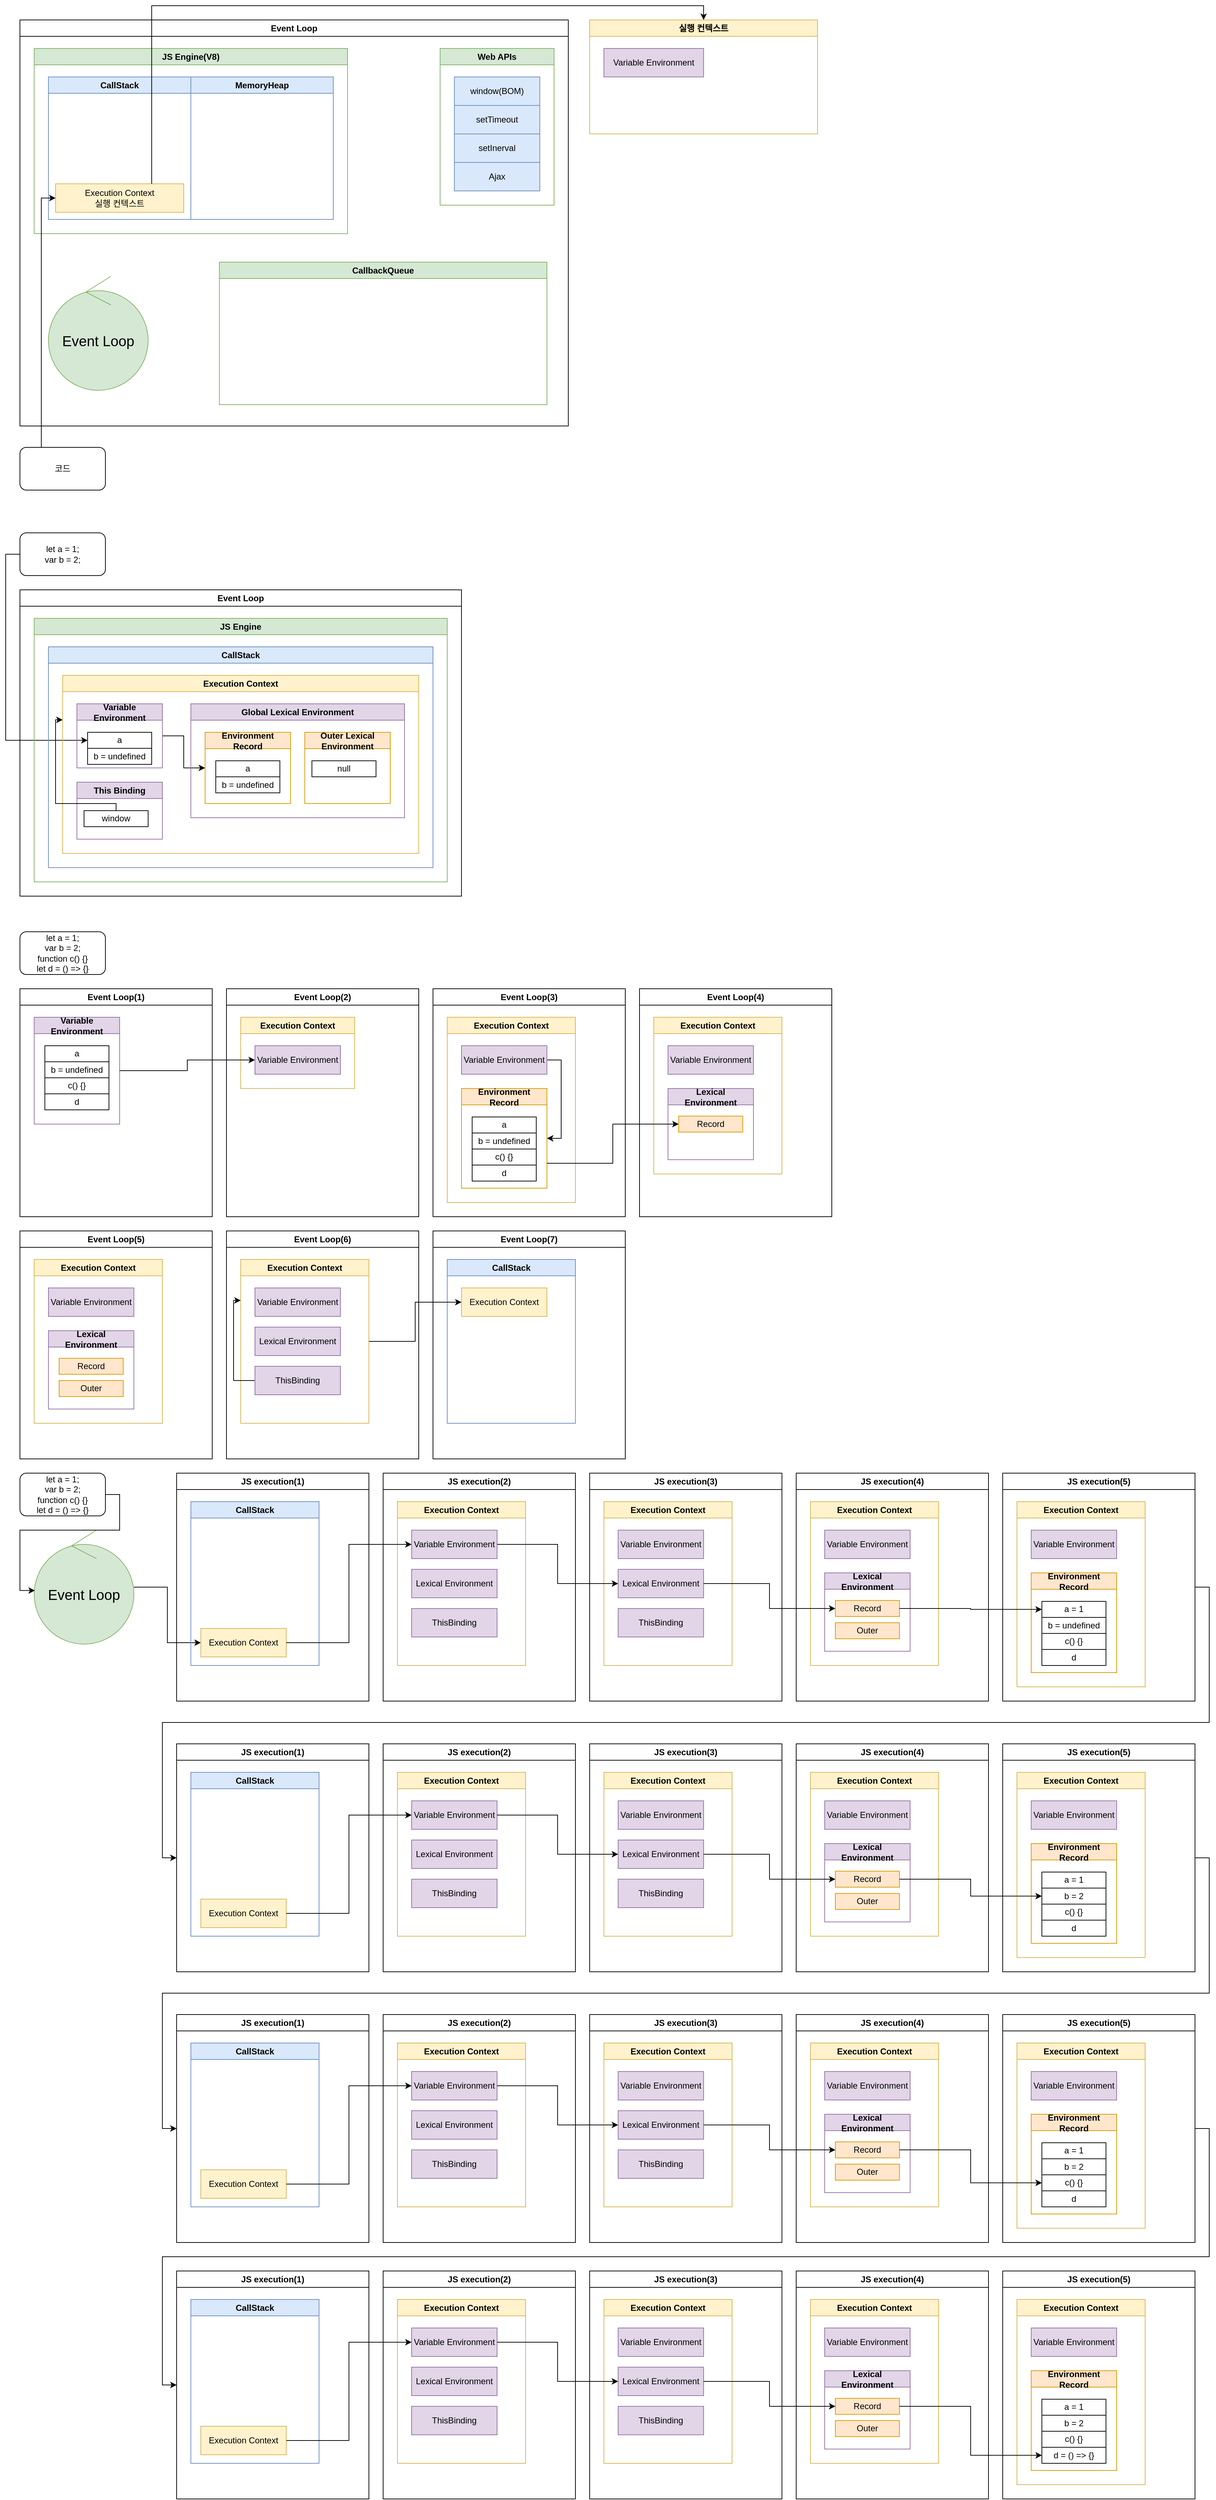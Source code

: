 <mxfile version="24.0.5" type="device">
  <diagram name="페이지-1" id="dvUR8plSkSYp9L8p-llm">
    <mxGraphModel dx="1509" dy="955" grid="1" gridSize="10" guides="1" tooltips="1" connect="1" arrows="1" fold="1" page="1" pageScale="1" pageWidth="827" pageHeight="1169" math="0" shadow="0">
      <root>
        <mxCell id="0" />
        <mxCell id="1" parent="0" />
        <mxCell id="aHdXoiT4e0akhCMBk4jk-1" value="Event Loop" style="swimlane;whiteSpace=wrap;html=1;" vertex="1" parent="1">
          <mxGeometry x="40" y="40" width="770" height="570" as="geometry" />
        </mxCell>
        <mxCell id="aHdXoiT4e0akhCMBk4jk-8" value="JS Engine(V8)" style="swimlane;whiteSpace=wrap;html=1;labelBackgroundColor=none;fillColor=#d5e8d4;strokeColor=#82b366;" vertex="1" parent="aHdXoiT4e0akhCMBk4jk-1">
          <mxGeometry x="20" y="40" width="440" height="260" as="geometry" />
        </mxCell>
        <mxCell id="aHdXoiT4e0akhCMBk4jk-2" value="CallStack" style="swimlane;whiteSpace=wrap;html=1;fillColor=#dae8fc;strokeColor=#6c8ebf;" vertex="1" parent="aHdXoiT4e0akhCMBk4jk-8">
          <mxGeometry x="20" y="40" width="200" height="200" as="geometry" />
        </mxCell>
        <mxCell id="aHdXoiT4e0akhCMBk4jk-18" value="Execution Context&lt;div&gt;실행 컨텍스트&lt;/div&gt;" style="rounded=0;whiteSpace=wrap;html=1;fillColor=#fff2cc;strokeColor=#d6b656;" vertex="1" parent="aHdXoiT4e0akhCMBk4jk-2">
          <mxGeometry x="10" y="150" width="180" height="40" as="geometry" />
        </mxCell>
        <mxCell id="aHdXoiT4e0akhCMBk4jk-3" value="MemoryHeap" style="swimlane;whiteSpace=wrap;html=1;fillColor=#dae8fc;strokeColor=#6c8ebf;" vertex="1" parent="aHdXoiT4e0akhCMBk4jk-8">
          <mxGeometry x="220" y="40" width="200" height="200" as="geometry" />
        </mxCell>
        <mxCell id="aHdXoiT4e0akhCMBk4jk-9" value="CallbackQueue" style="swimlane;whiteSpace=wrap;html=1;fillColor=#d5e8d4;strokeColor=#82b366;" vertex="1" parent="aHdXoiT4e0akhCMBk4jk-1">
          <mxGeometry x="280" y="340" width="460" height="200" as="geometry" />
        </mxCell>
        <mxCell id="aHdXoiT4e0akhCMBk4jk-10" value="Web APIs" style="swimlane;whiteSpace=wrap;html=1;fillColor=#d5e8d4;strokeColor=#82b366;" vertex="1" parent="aHdXoiT4e0akhCMBk4jk-1">
          <mxGeometry x="590" y="40" width="160" height="220" as="geometry" />
        </mxCell>
        <mxCell id="aHdXoiT4e0akhCMBk4jk-11" value="window(BOM)" style="rounded=0;whiteSpace=wrap;html=1;fillColor=#dae8fc;strokeColor=#6c8ebf;" vertex="1" parent="aHdXoiT4e0akhCMBk4jk-10">
          <mxGeometry x="20" y="40" width="120" height="40" as="geometry" />
        </mxCell>
        <mxCell id="aHdXoiT4e0akhCMBk4jk-12" value="setTimeout" style="rounded=0;whiteSpace=wrap;html=1;fillColor=#dae8fc;strokeColor=#6c8ebf;" vertex="1" parent="aHdXoiT4e0akhCMBk4jk-10">
          <mxGeometry x="20" y="80" width="120" height="40" as="geometry" />
        </mxCell>
        <mxCell id="aHdXoiT4e0akhCMBk4jk-13" value="setInerval" style="rounded=0;whiteSpace=wrap;html=1;fillColor=#dae8fc;strokeColor=#6c8ebf;" vertex="1" parent="aHdXoiT4e0akhCMBk4jk-10">
          <mxGeometry x="20" y="120" width="120" height="40" as="geometry" />
        </mxCell>
        <mxCell id="aHdXoiT4e0akhCMBk4jk-14" value="Ajax" style="rounded=0;whiteSpace=wrap;html=1;fillColor=#dae8fc;strokeColor=#6c8ebf;" vertex="1" parent="aHdXoiT4e0akhCMBk4jk-10">
          <mxGeometry x="20" y="160" width="120" height="40" as="geometry" />
        </mxCell>
        <mxCell id="aHdXoiT4e0akhCMBk4jk-15" value="Event Loop" style="ellipse;shape=umlControl;whiteSpace=wrap;html=1;fontSize=20;fillColor=#d5e8d4;strokeColor=#82b366;" vertex="1" parent="aHdXoiT4e0akhCMBk4jk-1">
          <mxGeometry x="40" y="360" width="140" height="160" as="geometry" />
        </mxCell>
        <mxCell id="aHdXoiT4e0akhCMBk4jk-17" style="edgeStyle=orthogonalEdgeStyle;rounded=0;orthogonalLoop=1;jettySize=auto;html=1;entryX=0;entryY=0.5;entryDx=0;entryDy=0;exitX=0.25;exitY=0;exitDx=0;exitDy=0;" edge="1" parent="1" source="aHdXoiT4e0akhCMBk4jk-16" target="aHdXoiT4e0akhCMBk4jk-18">
          <mxGeometry relative="1" as="geometry" />
        </mxCell>
        <mxCell id="aHdXoiT4e0akhCMBk4jk-16" value="코드" style="rounded=1;whiteSpace=wrap;html=1;" vertex="1" parent="1">
          <mxGeometry x="40" y="640" width="120" height="60" as="geometry" />
        </mxCell>
        <mxCell id="aHdXoiT4e0akhCMBk4jk-19" value="실행 컨텍스트" style="swimlane;whiteSpace=wrap;html=1;fillColor=#fff2cc;strokeColor=#d6b656;" vertex="1" parent="1">
          <mxGeometry x="840" y="40" width="320" height="160" as="geometry" />
        </mxCell>
        <mxCell id="aHdXoiT4e0akhCMBk4jk-21" value="Variable Environment" style="rounded=0;whiteSpace=wrap;html=1;fillColor=#e1d5e7;strokeColor=#9673a6;" vertex="1" parent="aHdXoiT4e0akhCMBk4jk-19">
          <mxGeometry x="20" y="40" width="140" height="40" as="geometry" />
        </mxCell>
        <mxCell id="aHdXoiT4e0akhCMBk4jk-20" style="edgeStyle=orthogonalEdgeStyle;rounded=0;orthogonalLoop=1;jettySize=auto;html=1;exitX=0.75;exitY=0;exitDx=0;exitDy=0;entryX=0.5;entryY=0;entryDx=0;entryDy=0;" edge="1" parent="1" source="aHdXoiT4e0akhCMBk4jk-18" target="aHdXoiT4e0akhCMBk4jk-19">
          <mxGeometry relative="1" as="geometry" />
        </mxCell>
        <mxCell id="aHdXoiT4e0akhCMBk4jk-31" style="edgeStyle=orthogonalEdgeStyle;rounded=0;orthogonalLoop=1;jettySize=auto;html=1;exitX=0;exitY=0.5;exitDx=0;exitDy=0;entryX=0;entryY=0.5;entryDx=0;entryDy=0;" edge="1" parent="1" source="aHdXoiT4e0akhCMBk4jk-23" target="aHdXoiT4e0akhCMBk4jk-30">
          <mxGeometry relative="1" as="geometry" />
        </mxCell>
        <mxCell id="aHdXoiT4e0akhCMBk4jk-23" value="let a = 1;&lt;div&gt;var b = 2;&lt;/div&gt;" style="rounded=1;whiteSpace=wrap;html=1;" vertex="1" parent="1">
          <mxGeometry x="40" y="760" width="120" height="60" as="geometry" />
        </mxCell>
        <mxCell id="aHdXoiT4e0akhCMBk4jk-24" value="Event Loop" style="swimlane;whiteSpace=wrap;html=1;" vertex="1" parent="1">
          <mxGeometry x="40" y="840" width="620" height="430" as="geometry" />
        </mxCell>
        <mxCell id="aHdXoiT4e0akhCMBk4jk-25" value="JS Engine" style="swimlane;whiteSpace=wrap;html=1;fillColor=#d5e8d4;strokeColor=#82b366;" vertex="1" parent="aHdXoiT4e0akhCMBk4jk-24">
          <mxGeometry x="20" y="40" width="580" height="370" as="geometry" />
        </mxCell>
        <mxCell id="aHdXoiT4e0akhCMBk4jk-26" value="CallStack" style="swimlane;whiteSpace=wrap;html=1;fillColor=#dae8fc;strokeColor=#6c8ebf;" vertex="1" parent="aHdXoiT4e0akhCMBk4jk-25">
          <mxGeometry x="20" y="40" width="540" height="310" as="geometry" />
        </mxCell>
        <mxCell id="aHdXoiT4e0akhCMBk4jk-27" value="Execution Context" style="swimlane;whiteSpace=wrap;html=1;fillColor=#fff2cc;strokeColor=#d6b656;" vertex="1" parent="aHdXoiT4e0akhCMBk4jk-26">
          <mxGeometry x="20" y="40" width="500" height="250" as="geometry" />
        </mxCell>
        <mxCell id="aHdXoiT4e0akhCMBk4jk-38" style="edgeStyle=orthogonalEdgeStyle;rounded=0;orthogonalLoop=1;jettySize=auto;html=1;exitX=1;exitY=0.5;exitDx=0;exitDy=0;entryX=0;entryY=0.5;entryDx=0;entryDy=0;" edge="1" parent="aHdXoiT4e0akhCMBk4jk-27" source="aHdXoiT4e0akhCMBk4jk-28" target="aHdXoiT4e0akhCMBk4jk-37">
          <mxGeometry relative="1" as="geometry" />
        </mxCell>
        <mxCell id="aHdXoiT4e0akhCMBk4jk-28" value="Variable Environment" style="swimlane;whiteSpace=wrap;html=1;fillColor=#e1d5e7;strokeColor=#9673a6;" vertex="1" parent="aHdXoiT4e0akhCMBk4jk-27">
          <mxGeometry x="20" y="40" width="120" height="90" as="geometry" />
        </mxCell>
        <mxCell id="aHdXoiT4e0akhCMBk4jk-30" value="a" style="rounded=0;whiteSpace=wrap;html=1;" vertex="1" parent="aHdXoiT4e0akhCMBk4jk-28">
          <mxGeometry x="15" y="40" width="90" height="22.5" as="geometry" />
        </mxCell>
        <mxCell id="aHdXoiT4e0akhCMBk4jk-32" value="b = undefined" style="rounded=0;whiteSpace=wrap;html=1;" vertex="1" parent="aHdXoiT4e0akhCMBk4jk-28">
          <mxGeometry x="15" y="62.5" width="90" height="22.5" as="geometry" />
        </mxCell>
        <mxCell id="aHdXoiT4e0akhCMBk4jk-33" value="Global Lexical Environment" style="swimlane;whiteSpace=wrap;html=1;fillColor=#e1d5e7;strokeColor=#9673a6;" vertex="1" parent="aHdXoiT4e0akhCMBk4jk-27">
          <mxGeometry x="180" y="40" width="300" height="160" as="geometry" />
        </mxCell>
        <mxCell id="aHdXoiT4e0akhCMBk4jk-37" value="Environment Record" style="swimlane;whiteSpace=wrap;html=1;fillColor=#ffe6cc;strokeColor=#d79b00;" vertex="1" parent="aHdXoiT4e0akhCMBk4jk-33">
          <mxGeometry x="20" y="40" width="120" height="100" as="geometry" />
        </mxCell>
        <mxCell id="aHdXoiT4e0akhCMBk4jk-34" value="a" style="rounded=0;whiteSpace=wrap;html=1;" vertex="1" parent="aHdXoiT4e0akhCMBk4jk-37">
          <mxGeometry x="15" y="40" width="90" height="22.5" as="geometry" />
        </mxCell>
        <mxCell id="aHdXoiT4e0akhCMBk4jk-35" value="b = undefined" style="rounded=0;whiteSpace=wrap;html=1;" vertex="1" parent="aHdXoiT4e0akhCMBk4jk-37">
          <mxGeometry x="15" y="62.5" width="90" height="22.5" as="geometry" />
        </mxCell>
        <mxCell id="aHdXoiT4e0akhCMBk4jk-40" value="Outer Lexical Environment" style="swimlane;whiteSpace=wrap;html=1;fillColor=#ffe6cc;strokeColor=#d79b00;" vertex="1" parent="aHdXoiT4e0akhCMBk4jk-33">
          <mxGeometry x="160" y="40" width="120" height="100" as="geometry" />
        </mxCell>
        <mxCell id="aHdXoiT4e0akhCMBk4jk-47" value="null" style="rounded=0;whiteSpace=wrap;html=1;" vertex="1" parent="aHdXoiT4e0akhCMBk4jk-40">
          <mxGeometry x="10" y="40" width="90" height="22.5" as="geometry" />
        </mxCell>
        <mxCell id="aHdXoiT4e0akhCMBk4jk-48" value="This Binding" style="swimlane;whiteSpace=wrap;html=1;fillColor=#e1d5e7;strokeColor=#9673a6;" vertex="1" parent="aHdXoiT4e0akhCMBk4jk-27">
          <mxGeometry x="20" y="150" width="120" height="80" as="geometry" />
        </mxCell>
        <mxCell id="aHdXoiT4e0akhCMBk4jk-49" value="window" style="rounded=0;whiteSpace=wrap;html=1;" vertex="1" parent="aHdXoiT4e0akhCMBk4jk-48">
          <mxGeometry x="10" y="40" width="90" height="22.5" as="geometry" />
        </mxCell>
        <mxCell id="aHdXoiT4e0akhCMBk4jk-50" style="edgeStyle=orthogonalEdgeStyle;rounded=0;orthogonalLoop=1;jettySize=auto;html=1;entryX=0;entryY=0.25;entryDx=0;entryDy=0;" edge="1" parent="aHdXoiT4e0akhCMBk4jk-27" source="aHdXoiT4e0akhCMBk4jk-49" target="aHdXoiT4e0akhCMBk4jk-27">
          <mxGeometry relative="1" as="geometry">
            <Array as="points">
              <mxPoint x="75" y="180" />
              <mxPoint x="-10" y="180" />
              <mxPoint x="-10" y="63" />
            </Array>
          </mxGeometry>
        </mxCell>
        <mxCell id="aHdXoiT4e0akhCMBk4jk-51" value="let a = 1;&lt;div&gt;var b = 2;&lt;/div&gt;&lt;div&gt;function c() {}&lt;/div&gt;&lt;div&gt;let d = () =&amp;gt; {}&lt;/div&gt;" style="rounded=1;whiteSpace=wrap;html=1;" vertex="1" parent="1">
          <mxGeometry x="40" y="1320" width="120" height="60" as="geometry" />
        </mxCell>
        <mxCell id="aHdXoiT4e0akhCMBk4jk-52" value="Event Loop(1)" style="swimlane;whiteSpace=wrap;html=1;" vertex="1" parent="1">
          <mxGeometry x="40" y="1400" width="270" height="320" as="geometry" />
        </mxCell>
        <mxCell id="aHdXoiT4e0akhCMBk4jk-53" value="Variable Environment" style="swimlane;whiteSpace=wrap;html=1;fillColor=#e1d5e7;strokeColor=#9673a6;" vertex="1" parent="aHdXoiT4e0akhCMBk4jk-52">
          <mxGeometry x="20" y="40" width="120" height="150" as="geometry" />
        </mxCell>
        <mxCell id="aHdXoiT4e0akhCMBk4jk-54" value="a" style="rounded=0;whiteSpace=wrap;html=1;" vertex="1" parent="aHdXoiT4e0akhCMBk4jk-53">
          <mxGeometry x="15" y="40" width="90" height="22.5" as="geometry" />
        </mxCell>
        <mxCell id="aHdXoiT4e0akhCMBk4jk-55" value="b = undefined" style="rounded=0;whiteSpace=wrap;html=1;" vertex="1" parent="aHdXoiT4e0akhCMBk4jk-53">
          <mxGeometry x="15" y="62.5" width="90" height="22.5" as="geometry" />
        </mxCell>
        <mxCell id="aHdXoiT4e0akhCMBk4jk-100" value="c() {}" style="rounded=0;whiteSpace=wrap;html=1;" vertex="1" parent="aHdXoiT4e0akhCMBk4jk-53">
          <mxGeometry x="15" y="85" width="90" height="22.5" as="geometry" />
        </mxCell>
        <mxCell id="aHdXoiT4e0akhCMBk4jk-101" value="d" style="rounded=0;whiteSpace=wrap;html=1;" vertex="1" parent="aHdXoiT4e0akhCMBk4jk-53">
          <mxGeometry x="15" y="107.5" width="90" height="22.5" as="geometry" />
        </mxCell>
        <mxCell id="aHdXoiT4e0akhCMBk4jk-56" value="Event Loop(2)" style="swimlane;whiteSpace=wrap;html=1;" vertex="1" parent="1">
          <mxGeometry x="330" y="1400" width="270" height="320" as="geometry" />
        </mxCell>
        <mxCell id="aHdXoiT4e0akhCMBk4jk-60" value="Execution Context" style="swimlane;whiteSpace=wrap;html=1;fillColor=#fff2cc;strokeColor=#d6b656;" vertex="1" parent="aHdXoiT4e0akhCMBk4jk-56">
          <mxGeometry x="20" y="40" width="160" height="100" as="geometry" />
        </mxCell>
        <mxCell id="aHdXoiT4e0akhCMBk4jk-61" value="Variable Environment" style="rounded=0;whiteSpace=wrap;html=1;fillColor=#e1d5e7;strokeColor=#9673a6;" vertex="1" parent="aHdXoiT4e0akhCMBk4jk-60">
          <mxGeometry x="20" y="40" width="120" height="40" as="geometry" />
        </mxCell>
        <mxCell id="aHdXoiT4e0akhCMBk4jk-62" style="edgeStyle=orthogonalEdgeStyle;rounded=0;orthogonalLoop=1;jettySize=auto;html=1;exitX=1;exitY=0.5;exitDx=0;exitDy=0;entryX=0;entryY=0.5;entryDx=0;entryDy=0;" edge="1" parent="1" source="aHdXoiT4e0akhCMBk4jk-53" target="aHdXoiT4e0akhCMBk4jk-61">
          <mxGeometry relative="1" as="geometry" />
        </mxCell>
        <mxCell id="aHdXoiT4e0akhCMBk4jk-63" value="Event Loop(3)" style="swimlane;whiteSpace=wrap;html=1;" vertex="1" parent="1">
          <mxGeometry x="620" y="1400" width="270" height="320" as="geometry" />
        </mxCell>
        <mxCell id="aHdXoiT4e0akhCMBk4jk-64" value="Execution Context" style="swimlane;whiteSpace=wrap;html=1;fillColor=#fff2cc;strokeColor=#d6b656;" vertex="1" parent="aHdXoiT4e0akhCMBk4jk-63">
          <mxGeometry x="20" y="40" width="180" height="260" as="geometry" />
        </mxCell>
        <mxCell id="aHdXoiT4e0akhCMBk4jk-69" style="edgeStyle=orthogonalEdgeStyle;rounded=0;orthogonalLoop=1;jettySize=auto;html=1;exitX=1;exitY=0.5;exitDx=0;exitDy=0;entryX=1;entryY=0.5;entryDx=0;entryDy=0;" edge="1" parent="aHdXoiT4e0akhCMBk4jk-64" source="aHdXoiT4e0akhCMBk4jk-65" target="aHdXoiT4e0akhCMBk4jk-66">
          <mxGeometry relative="1" as="geometry" />
        </mxCell>
        <mxCell id="aHdXoiT4e0akhCMBk4jk-65" value="Variable Environment" style="rounded=0;whiteSpace=wrap;html=1;fillColor=#e1d5e7;strokeColor=#9673a6;" vertex="1" parent="aHdXoiT4e0akhCMBk4jk-64">
          <mxGeometry x="20" y="40" width="120" height="40" as="geometry" />
        </mxCell>
        <mxCell id="aHdXoiT4e0akhCMBk4jk-66" value="Environment Record" style="swimlane;whiteSpace=wrap;html=1;fillColor=#ffe6cc;strokeColor=#d79b00;" vertex="1" parent="aHdXoiT4e0akhCMBk4jk-64">
          <mxGeometry x="20" y="100" width="120" height="140" as="geometry" />
        </mxCell>
        <mxCell id="aHdXoiT4e0akhCMBk4jk-67" value="a" style="rounded=0;whiteSpace=wrap;html=1;" vertex="1" parent="aHdXoiT4e0akhCMBk4jk-66">
          <mxGeometry x="15" y="40" width="90" height="22.5" as="geometry" />
        </mxCell>
        <mxCell id="aHdXoiT4e0akhCMBk4jk-68" value="b = undefined" style="rounded=0;whiteSpace=wrap;html=1;" vertex="1" parent="aHdXoiT4e0akhCMBk4jk-66">
          <mxGeometry x="15" y="62.5" width="90" height="22.5" as="geometry" />
        </mxCell>
        <mxCell id="aHdXoiT4e0akhCMBk4jk-102" value="c() {}" style="rounded=0;whiteSpace=wrap;html=1;" vertex="1" parent="aHdXoiT4e0akhCMBk4jk-66">
          <mxGeometry x="15" y="85" width="90" height="22.5" as="geometry" />
        </mxCell>
        <mxCell id="aHdXoiT4e0akhCMBk4jk-103" value="d" style="rounded=0;whiteSpace=wrap;html=1;" vertex="1" parent="aHdXoiT4e0akhCMBk4jk-66">
          <mxGeometry x="15" y="107.5" width="90" height="22.5" as="geometry" />
        </mxCell>
        <mxCell id="aHdXoiT4e0akhCMBk4jk-70" value="Event Loop(4)" style="swimlane;whiteSpace=wrap;html=1;" vertex="1" parent="1">
          <mxGeometry x="910" y="1400" width="270" height="320" as="geometry" />
        </mxCell>
        <mxCell id="aHdXoiT4e0akhCMBk4jk-71" value="Execution Context" style="swimlane;whiteSpace=wrap;html=1;fillColor=#fff2cc;strokeColor=#d6b656;" vertex="1" parent="aHdXoiT4e0akhCMBk4jk-70">
          <mxGeometry x="20" y="40" width="180" height="220" as="geometry" />
        </mxCell>
        <mxCell id="aHdXoiT4e0akhCMBk4jk-73" value="Variable Environment" style="rounded=0;whiteSpace=wrap;html=1;fillColor=#e1d5e7;strokeColor=#9673a6;" vertex="1" parent="aHdXoiT4e0akhCMBk4jk-71">
          <mxGeometry x="20" y="40" width="120" height="40" as="geometry" />
        </mxCell>
        <mxCell id="aHdXoiT4e0akhCMBk4jk-74" value="Lexical&lt;div&gt;Environment&lt;/div&gt;" style="swimlane;whiteSpace=wrap;html=1;fillColor=#e1d5e7;strokeColor=#9673a6;" vertex="1" parent="aHdXoiT4e0akhCMBk4jk-71">
          <mxGeometry x="20" y="100" width="120" height="100" as="geometry" />
        </mxCell>
        <mxCell id="aHdXoiT4e0akhCMBk4jk-76" value="Record" style="rounded=0;whiteSpace=wrap;html=1;fillColor=#ffe6cc;strokeColor=#d79b00;" vertex="1" parent="aHdXoiT4e0akhCMBk4jk-74">
          <mxGeometry x="15" y="38.75" width="90" height="22.5" as="geometry" />
        </mxCell>
        <mxCell id="aHdXoiT4e0akhCMBk4jk-77" style="edgeStyle=orthogonalEdgeStyle;rounded=0;orthogonalLoop=1;jettySize=auto;html=1;exitX=1;exitY=0.75;exitDx=0;exitDy=0;entryX=0;entryY=0.5;entryDx=0;entryDy=0;" edge="1" parent="1" source="aHdXoiT4e0akhCMBk4jk-66" target="aHdXoiT4e0akhCMBk4jk-76">
          <mxGeometry relative="1" as="geometry" />
        </mxCell>
        <mxCell id="aHdXoiT4e0akhCMBk4jk-78" value="Event Loop(5)" style="swimlane;whiteSpace=wrap;html=1;" vertex="1" parent="1">
          <mxGeometry x="40" y="1740" width="270" height="320" as="geometry" />
        </mxCell>
        <mxCell id="aHdXoiT4e0akhCMBk4jk-79" value="Execution Context" style="swimlane;whiteSpace=wrap;html=1;fillColor=#fff2cc;strokeColor=#d6b656;" vertex="1" parent="aHdXoiT4e0akhCMBk4jk-78">
          <mxGeometry x="20" y="40" width="180" height="230" as="geometry" />
        </mxCell>
        <mxCell id="aHdXoiT4e0akhCMBk4jk-80" value="Variable Environment" style="rounded=0;whiteSpace=wrap;html=1;fillColor=#e1d5e7;strokeColor=#9673a6;" vertex="1" parent="aHdXoiT4e0akhCMBk4jk-79">
          <mxGeometry x="20" y="40" width="120" height="40" as="geometry" />
        </mxCell>
        <mxCell id="aHdXoiT4e0akhCMBk4jk-81" value="Lexical&lt;div&gt;Environment&lt;/div&gt;" style="swimlane;whiteSpace=wrap;html=1;fillColor=#e1d5e7;strokeColor=#9673a6;" vertex="1" parent="aHdXoiT4e0akhCMBk4jk-79">
          <mxGeometry x="20" y="100" width="120" height="110" as="geometry" />
        </mxCell>
        <mxCell id="aHdXoiT4e0akhCMBk4jk-82" value="Record" style="rounded=0;whiteSpace=wrap;html=1;fillColor=#ffe6cc;strokeColor=#d79b00;" vertex="1" parent="aHdXoiT4e0akhCMBk4jk-81">
          <mxGeometry x="15" y="38.75" width="90" height="22.5" as="geometry" />
        </mxCell>
        <mxCell id="aHdXoiT4e0akhCMBk4jk-83" value="Outer" style="rounded=0;whiteSpace=wrap;html=1;fillColor=#ffe6cc;strokeColor=#d79b00;" vertex="1" parent="aHdXoiT4e0akhCMBk4jk-81">
          <mxGeometry x="15" y="70" width="90" height="22.5" as="geometry" />
        </mxCell>
        <mxCell id="aHdXoiT4e0akhCMBk4jk-84" value="Event Loop(6)" style="swimlane;whiteSpace=wrap;html=1;" vertex="1" parent="1">
          <mxGeometry x="330" y="1740" width="270" height="320" as="geometry" />
        </mxCell>
        <mxCell id="aHdXoiT4e0akhCMBk4jk-85" value="Execution Context" style="swimlane;whiteSpace=wrap;html=1;fillColor=#fff2cc;strokeColor=#d6b656;" vertex="1" parent="aHdXoiT4e0akhCMBk4jk-84">
          <mxGeometry x="20" y="40" width="180" height="230" as="geometry" />
        </mxCell>
        <mxCell id="aHdXoiT4e0akhCMBk4jk-86" value="Variable Environment" style="rounded=0;whiteSpace=wrap;html=1;fillColor=#e1d5e7;strokeColor=#9673a6;" vertex="1" parent="aHdXoiT4e0akhCMBk4jk-85">
          <mxGeometry x="20" y="40" width="120" height="40" as="geometry" />
        </mxCell>
        <mxCell id="aHdXoiT4e0akhCMBk4jk-90" value="Lexical Environment" style="rounded=0;whiteSpace=wrap;html=1;fillColor=#e1d5e7;strokeColor=#9673a6;" vertex="1" parent="aHdXoiT4e0akhCMBk4jk-85">
          <mxGeometry x="20" y="95" width="120" height="40" as="geometry" />
        </mxCell>
        <mxCell id="aHdXoiT4e0akhCMBk4jk-92" style="edgeStyle=orthogonalEdgeStyle;rounded=0;orthogonalLoop=1;jettySize=auto;html=1;exitX=0;exitY=0.5;exitDx=0;exitDy=0;entryX=0;entryY=0.25;entryDx=0;entryDy=0;" edge="1" parent="aHdXoiT4e0akhCMBk4jk-85" source="aHdXoiT4e0akhCMBk4jk-91" target="aHdXoiT4e0akhCMBk4jk-85">
          <mxGeometry relative="1" as="geometry">
            <Array as="points">
              <mxPoint x="-10" y="170" />
              <mxPoint x="-10" y="57" />
            </Array>
          </mxGeometry>
        </mxCell>
        <mxCell id="aHdXoiT4e0akhCMBk4jk-91" value="ThisBinding" style="rounded=0;whiteSpace=wrap;html=1;fillColor=#e1d5e7;strokeColor=#9673a6;" vertex="1" parent="aHdXoiT4e0akhCMBk4jk-85">
          <mxGeometry x="20" y="150" width="120" height="40" as="geometry" />
        </mxCell>
        <mxCell id="aHdXoiT4e0akhCMBk4jk-93" value="Event Loop(7&lt;span style=&quot;background-color: initial;&quot;&gt;)&lt;/span&gt;" style="swimlane;whiteSpace=wrap;html=1;" vertex="1" parent="1">
          <mxGeometry x="620" y="1740" width="270" height="320" as="geometry" />
        </mxCell>
        <mxCell id="aHdXoiT4e0akhCMBk4jk-94" value="CallStack" style="swimlane;whiteSpace=wrap;html=1;fillColor=#dae8fc;strokeColor=#6c8ebf;" vertex="1" parent="aHdXoiT4e0akhCMBk4jk-93">
          <mxGeometry x="20" y="40" width="180" height="230" as="geometry" />
        </mxCell>
        <mxCell id="aHdXoiT4e0akhCMBk4jk-95" value="Execution Context" style="rounded=0;whiteSpace=wrap;html=1;fillColor=#fff2cc;strokeColor=#d6b656;" vertex="1" parent="aHdXoiT4e0akhCMBk4jk-94">
          <mxGeometry x="20" y="40" width="120" height="40" as="geometry" />
        </mxCell>
        <mxCell id="aHdXoiT4e0akhCMBk4jk-99" style="edgeStyle=orthogonalEdgeStyle;rounded=0;orthogonalLoop=1;jettySize=auto;html=1;exitX=1;exitY=0.5;exitDx=0;exitDy=0;entryX=0;entryY=0.5;entryDx=0;entryDy=0;" edge="1" parent="1" source="aHdXoiT4e0akhCMBk4jk-85" target="aHdXoiT4e0akhCMBk4jk-95">
          <mxGeometry relative="1" as="geometry" />
        </mxCell>
        <mxCell id="aHdXoiT4e0akhCMBk4jk-110" style="edgeStyle=orthogonalEdgeStyle;rounded=0;orthogonalLoop=1;jettySize=auto;html=1;entryX=0;entryY=0.5;entryDx=0;entryDy=0;" edge="1" parent="1" source="aHdXoiT4e0akhCMBk4jk-104" target="aHdXoiT4e0akhCMBk4jk-109">
          <mxGeometry relative="1" as="geometry" />
        </mxCell>
        <mxCell id="aHdXoiT4e0akhCMBk4jk-104" value="Event Loop" style="ellipse;shape=umlControl;whiteSpace=wrap;html=1;fontSize=20;fillColor=#d5e8d4;strokeColor=#82b366;" vertex="1" parent="1">
          <mxGeometry x="60" y="2160" width="140" height="160" as="geometry" />
        </mxCell>
        <mxCell id="aHdXoiT4e0akhCMBk4jk-105" value="let a = 1;&lt;div&gt;var b = 2;&lt;/div&gt;&lt;div&gt;function c() {}&lt;/div&gt;&lt;div&gt;let d = () =&amp;gt; {}&lt;/div&gt;" style="rounded=1;whiteSpace=wrap;html=1;" vertex="1" parent="1">
          <mxGeometry x="40" y="2080" width="120" height="60" as="geometry" />
        </mxCell>
        <mxCell id="aHdXoiT4e0akhCMBk4jk-106" style="edgeStyle=orthogonalEdgeStyle;rounded=0;orthogonalLoop=1;jettySize=auto;html=1;exitX=1;exitY=0.5;exitDx=0;exitDy=0;entryX=0.007;entryY=0.53;entryDx=0;entryDy=0;entryPerimeter=0;" edge="1" parent="1" source="aHdXoiT4e0akhCMBk4jk-105" target="aHdXoiT4e0akhCMBk4jk-104">
          <mxGeometry relative="1" as="geometry" />
        </mxCell>
        <mxCell id="aHdXoiT4e0akhCMBk4jk-107" value="JS execution(1&lt;span style=&quot;background-color: initial;&quot;&gt;)&lt;/span&gt;" style="swimlane;whiteSpace=wrap;html=1;" vertex="1" parent="1">
          <mxGeometry x="260" y="2080" width="270" height="320" as="geometry" />
        </mxCell>
        <mxCell id="aHdXoiT4e0akhCMBk4jk-108" value="CallStack" style="swimlane;whiteSpace=wrap;html=1;fillColor=#dae8fc;strokeColor=#6c8ebf;" vertex="1" parent="aHdXoiT4e0akhCMBk4jk-107">
          <mxGeometry x="20" y="40" width="180" height="230" as="geometry" />
        </mxCell>
        <mxCell id="aHdXoiT4e0akhCMBk4jk-109" value="Execution Context" style="rounded=0;whiteSpace=wrap;html=1;fillColor=#fff2cc;strokeColor=#d6b656;" vertex="1" parent="aHdXoiT4e0akhCMBk4jk-108">
          <mxGeometry x="14" y="178" width="120" height="40" as="geometry" />
        </mxCell>
        <mxCell id="aHdXoiT4e0akhCMBk4jk-111" value="JS execution(2)" style="swimlane;whiteSpace=wrap;html=1;" vertex="1" parent="1">
          <mxGeometry x="550" y="2080" width="270" height="320" as="geometry" />
        </mxCell>
        <mxCell id="aHdXoiT4e0akhCMBk4jk-112" value="Execution Context" style="swimlane;whiteSpace=wrap;html=1;fillColor=#fff2cc;strokeColor=#d6b656;" vertex="1" parent="aHdXoiT4e0akhCMBk4jk-111">
          <mxGeometry x="20" y="40" width="180" height="230" as="geometry" />
        </mxCell>
        <mxCell id="aHdXoiT4e0akhCMBk4jk-113" value="Variable Environment" style="rounded=0;whiteSpace=wrap;html=1;fillColor=#e1d5e7;strokeColor=#9673a6;" vertex="1" parent="aHdXoiT4e0akhCMBk4jk-112">
          <mxGeometry x="20" y="40" width="120" height="40" as="geometry" />
        </mxCell>
        <mxCell id="aHdXoiT4e0akhCMBk4jk-114" value="Lexical Environment" style="rounded=0;whiteSpace=wrap;html=1;fillColor=#e1d5e7;strokeColor=#9673a6;" vertex="1" parent="aHdXoiT4e0akhCMBk4jk-112">
          <mxGeometry x="20" y="95" width="120" height="40" as="geometry" />
        </mxCell>
        <mxCell id="aHdXoiT4e0akhCMBk4jk-116" value="ThisBinding" style="rounded=0;whiteSpace=wrap;html=1;fillColor=#e1d5e7;strokeColor=#9673a6;" vertex="1" parent="aHdXoiT4e0akhCMBk4jk-112">
          <mxGeometry x="20" y="150" width="120" height="40" as="geometry" />
        </mxCell>
        <mxCell id="aHdXoiT4e0akhCMBk4jk-117" style="edgeStyle=orthogonalEdgeStyle;rounded=0;orthogonalLoop=1;jettySize=auto;html=1;exitX=1;exitY=0.5;exitDx=0;exitDy=0;entryX=0;entryY=0.5;entryDx=0;entryDy=0;" edge="1" parent="1" source="aHdXoiT4e0akhCMBk4jk-109" target="aHdXoiT4e0akhCMBk4jk-113">
          <mxGeometry relative="1" as="geometry" />
        </mxCell>
        <mxCell id="aHdXoiT4e0akhCMBk4jk-118" value="JS execution(3)" style="swimlane;whiteSpace=wrap;html=1;" vertex="1" parent="1">
          <mxGeometry x="840" y="2080" width="270" height="320" as="geometry" />
        </mxCell>
        <mxCell id="aHdXoiT4e0akhCMBk4jk-119" value="Execution Context" style="swimlane;whiteSpace=wrap;html=1;fillColor=#fff2cc;strokeColor=#d6b656;" vertex="1" parent="aHdXoiT4e0akhCMBk4jk-118">
          <mxGeometry x="20" y="40" width="180" height="230" as="geometry" />
        </mxCell>
        <mxCell id="aHdXoiT4e0akhCMBk4jk-120" value="Variable Environment" style="rounded=0;whiteSpace=wrap;html=1;fillColor=#e1d5e7;strokeColor=#9673a6;" vertex="1" parent="aHdXoiT4e0akhCMBk4jk-119">
          <mxGeometry x="20" y="40" width="120" height="40" as="geometry" />
        </mxCell>
        <mxCell id="aHdXoiT4e0akhCMBk4jk-121" value="Lexical Environment" style="rounded=0;whiteSpace=wrap;html=1;fillColor=#e1d5e7;strokeColor=#9673a6;" vertex="1" parent="aHdXoiT4e0akhCMBk4jk-119">
          <mxGeometry x="20" y="95" width="120" height="40" as="geometry" />
        </mxCell>
        <mxCell id="aHdXoiT4e0akhCMBk4jk-122" value="ThisBinding" style="rounded=0;whiteSpace=wrap;html=1;fillColor=#e1d5e7;strokeColor=#9673a6;" vertex="1" parent="aHdXoiT4e0akhCMBk4jk-119">
          <mxGeometry x="20" y="150" width="120" height="40" as="geometry" />
        </mxCell>
        <mxCell id="aHdXoiT4e0akhCMBk4jk-123" style="edgeStyle=orthogonalEdgeStyle;rounded=0;orthogonalLoop=1;jettySize=auto;html=1;exitX=1;exitY=0.5;exitDx=0;exitDy=0;entryX=0;entryY=0.5;entryDx=0;entryDy=0;" edge="1" parent="1" source="aHdXoiT4e0akhCMBk4jk-113" target="aHdXoiT4e0akhCMBk4jk-121">
          <mxGeometry relative="1" as="geometry" />
        </mxCell>
        <mxCell id="aHdXoiT4e0akhCMBk4jk-124" value="JS execution(4)" style="swimlane;whiteSpace=wrap;html=1;" vertex="1" parent="1">
          <mxGeometry x="1130" y="2080" width="270" height="320" as="geometry" />
        </mxCell>
        <mxCell id="aHdXoiT4e0akhCMBk4jk-125" value="Execution Context" style="swimlane;whiteSpace=wrap;html=1;fillColor=#fff2cc;strokeColor=#d6b656;" vertex="1" parent="aHdXoiT4e0akhCMBk4jk-124">
          <mxGeometry x="20" y="40" width="180" height="230" as="geometry" />
        </mxCell>
        <mxCell id="aHdXoiT4e0akhCMBk4jk-126" value="Variable Environment" style="rounded=0;whiteSpace=wrap;html=1;fillColor=#e1d5e7;strokeColor=#9673a6;" vertex="1" parent="aHdXoiT4e0akhCMBk4jk-125">
          <mxGeometry x="20" y="40" width="120" height="40" as="geometry" />
        </mxCell>
        <mxCell id="aHdXoiT4e0akhCMBk4jk-127" value="Lexical&lt;div&gt;Environment&lt;/div&gt;" style="swimlane;whiteSpace=wrap;html=1;fillColor=#e1d5e7;strokeColor=#9673a6;" vertex="1" parent="aHdXoiT4e0akhCMBk4jk-125">
          <mxGeometry x="20" y="100" width="120" height="110" as="geometry" />
        </mxCell>
        <mxCell id="aHdXoiT4e0akhCMBk4jk-128" value="Record" style="rounded=0;whiteSpace=wrap;html=1;fillColor=#ffe6cc;strokeColor=#d79b00;" vertex="1" parent="aHdXoiT4e0akhCMBk4jk-127">
          <mxGeometry x="15" y="38.75" width="90" height="22.5" as="geometry" />
        </mxCell>
        <mxCell id="aHdXoiT4e0akhCMBk4jk-129" value="Outer" style="rounded=0;whiteSpace=wrap;html=1;fillColor=#ffe6cc;strokeColor=#d79b00;" vertex="1" parent="aHdXoiT4e0akhCMBk4jk-127">
          <mxGeometry x="15" y="70" width="90" height="22.5" as="geometry" />
        </mxCell>
        <mxCell id="aHdXoiT4e0akhCMBk4jk-130" style="edgeStyle=orthogonalEdgeStyle;rounded=0;orthogonalLoop=1;jettySize=auto;html=1;exitX=1;exitY=0.5;exitDx=0;exitDy=0;entryX=0;entryY=0.5;entryDx=0;entryDy=0;" edge="1" parent="1" source="aHdXoiT4e0akhCMBk4jk-121" target="aHdXoiT4e0akhCMBk4jk-128">
          <mxGeometry relative="1" as="geometry" />
        </mxCell>
        <mxCell id="aHdXoiT4e0akhCMBk4jk-174" style="edgeStyle=orthogonalEdgeStyle;rounded=0;orthogonalLoop=1;jettySize=auto;html=1;exitX=1;exitY=0.5;exitDx=0;exitDy=0;entryX=0;entryY=0.5;entryDx=0;entryDy=0;" edge="1" parent="1" source="aHdXoiT4e0akhCMBk4jk-131" target="aHdXoiT4e0akhCMBk4jk-143">
          <mxGeometry relative="1" as="geometry" />
        </mxCell>
        <mxCell id="aHdXoiT4e0akhCMBk4jk-131" value="JS execution(5)" style="swimlane;whiteSpace=wrap;html=1;" vertex="1" parent="1">
          <mxGeometry x="1420" y="2080" width="270" height="320" as="geometry" />
        </mxCell>
        <mxCell id="aHdXoiT4e0akhCMBk4jk-132" value="Execution Context" style="swimlane;whiteSpace=wrap;html=1;fillColor=#fff2cc;strokeColor=#d6b656;" vertex="1" parent="aHdXoiT4e0akhCMBk4jk-131">
          <mxGeometry x="20" y="40" width="180" height="260" as="geometry" />
        </mxCell>
        <mxCell id="aHdXoiT4e0akhCMBk4jk-134" value="Variable Environment" style="rounded=0;whiteSpace=wrap;html=1;fillColor=#e1d5e7;strokeColor=#9673a6;" vertex="1" parent="aHdXoiT4e0akhCMBk4jk-132">
          <mxGeometry x="20" y="40" width="120" height="40" as="geometry" />
        </mxCell>
        <mxCell id="aHdXoiT4e0akhCMBk4jk-135" value="Environment Record" style="swimlane;whiteSpace=wrap;html=1;fillColor=#ffe6cc;strokeColor=#d79b00;" vertex="1" parent="aHdXoiT4e0akhCMBk4jk-132">
          <mxGeometry x="20" y="100" width="120" height="140" as="geometry" />
        </mxCell>
        <mxCell id="aHdXoiT4e0akhCMBk4jk-136" value="a = 1" style="rounded=0;whiteSpace=wrap;html=1;" vertex="1" parent="aHdXoiT4e0akhCMBk4jk-135">
          <mxGeometry x="15" y="40" width="90" height="22.5" as="geometry" />
        </mxCell>
        <mxCell id="aHdXoiT4e0akhCMBk4jk-137" value="b = undefined" style="rounded=0;whiteSpace=wrap;html=1;" vertex="1" parent="aHdXoiT4e0akhCMBk4jk-135">
          <mxGeometry x="15" y="62.5" width="90" height="22.5" as="geometry" />
        </mxCell>
        <mxCell id="aHdXoiT4e0akhCMBk4jk-138" value="c() {}" style="rounded=0;whiteSpace=wrap;html=1;" vertex="1" parent="aHdXoiT4e0akhCMBk4jk-135">
          <mxGeometry x="15" y="85" width="90" height="22.5" as="geometry" />
        </mxCell>
        <mxCell id="aHdXoiT4e0akhCMBk4jk-139" value="d" style="rounded=0;whiteSpace=wrap;html=1;" vertex="1" parent="aHdXoiT4e0akhCMBk4jk-135">
          <mxGeometry x="15" y="107.5" width="90" height="22.5" as="geometry" />
        </mxCell>
        <mxCell id="aHdXoiT4e0akhCMBk4jk-140" style="edgeStyle=orthogonalEdgeStyle;rounded=0;orthogonalLoop=1;jettySize=auto;html=1;exitX=1;exitY=0.5;exitDx=0;exitDy=0;entryX=0;entryY=0.5;entryDx=0;entryDy=0;" edge="1" parent="1" source="aHdXoiT4e0akhCMBk4jk-128" target="aHdXoiT4e0akhCMBk4jk-136">
          <mxGeometry relative="1" as="geometry" />
        </mxCell>
        <mxCell id="aHdXoiT4e0akhCMBk4jk-143" value="JS execution(1&lt;span style=&quot;background-color: initial;&quot;&gt;)&lt;/span&gt;" style="swimlane;whiteSpace=wrap;html=1;" vertex="1" parent="1">
          <mxGeometry x="260" y="2460" width="270" height="320" as="geometry" />
        </mxCell>
        <mxCell id="aHdXoiT4e0akhCMBk4jk-144" value="CallStack" style="swimlane;whiteSpace=wrap;html=1;fillColor=#dae8fc;strokeColor=#6c8ebf;" vertex="1" parent="aHdXoiT4e0akhCMBk4jk-143">
          <mxGeometry x="20" y="40" width="180" height="230" as="geometry" />
        </mxCell>
        <mxCell id="aHdXoiT4e0akhCMBk4jk-145" value="Execution Context" style="rounded=0;whiteSpace=wrap;html=1;fillColor=#fff2cc;strokeColor=#d6b656;" vertex="1" parent="aHdXoiT4e0akhCMBk4jk-144">
          <mxGeometry x="14" y="178" width="120" height="40" as="geometry" />
        </mxCell>
        <mxCell id="aHdXoiT4e0akhCMBk4jk-146" value="JS execution(2)" style="swimlane;whiteSpace=wrap;html=1;" vertex="1" parent="1">
          <mxGeometry x="550" y="2460" width="270" height="320" as="geometry" />
        </mxCell>
        <mxCell id="aHdXoiT4e0akhCMBk4jk-147" value="Execution Context" style="swimlane;whiteSpace=wrap;html=1;fillColor=#fff2cc;strokeColor=#d6b656;" vertex="1" parent="aHdXoiT4e0akhCMBk4jk-146">
          <mxGeometry x="20" y="40" width="180" height="230" as="geometry" />
        </mxCell>
        <mxCell id="aHdXoiT4e0akhCMBk4jk-148" value="Variable Environment" style="rounded=0;whiteSpace=wrap;html=1;fillColor=#e1d5e7;strokeColor=#9673a6;" vertex="1" parent="aHdXoiT4e0akhCMBk4jk-147">
          <mxGeometry x="20" y="40" width="120" height="40" as="geometry" />
        </mxCell>
        <mxCell id="aHdXoiT4e0akhCMBk4jk-149" value="Lexical Environment" style="rounded=0;whiteSpace=wrap;html=1;fillColor=#e1d5e7;strokeColor=#9673a6;" vertex="1" parent="aHdXoiT4e0akhCMBk4jk-147">
          <mxGeometry x="20" y="95" width="120" height="40" as="geometry" />
        </mxCell>
        <mxCell id="aHdXoiT4e0akhCMBk4jk-150" value="ThisBinding" style="rounded=0;whiteSpace=wrap;html=1;fillColor=#e1d5e7;strokeColor=#9673a6;" vertex="1" parent="aHdXoiT4e0akhCMBk4jk-147">
          <mxGeometry x="20" y="150" width="120" height="40" as="geometry" />
        </mxCell>
        <mxCell id="aHdXoiT4e0akhCMBk4jk-151" style="edgeStyle=orthogonalEdgeStyle;rounded=0;orthogonalLoop=1;jettySize=auto;html=1;exitX=1;exitY=0.5;exitDx=0;exitDy=0;entryX=0;entryY=0.5;entryDx=0;entryDy=0;" edge="1" parent="1" source="aHdXoiT4e0akhCMBk4jk-145" target="aHdXoiT4e0akhCMBk4jk-148">
          <mxGeometry relative="1" as="geometry" />
        </mxCell>
        <mxCell id="aHdXoiT4e0akhCMBk4jk-152" value="JS execution(3)" style="swimlane;whiteSpace=wrap;html=1;" vertex="1" parent="1">
          <mxGeometry x="840" y="2460" width="270" height="320" as="geometry" />
        </mxCell>
        <mxCell id="aHdXoiT4e0akhCMBk4jk-153" value="Execution Context" style="swimlane;whiteSpace=wrap;html=1;fillColor=#fff2cc;strokeColor=#d6b656;" vertex="1" parent="aHdXoiT4e0akhCMBk4jk-152">
          <mxGeometry x="20" y="40" width="180" height="230" as="geometry" />
        </mxCell>
        <mxCell id="aHdXoiT4e0akhCMBk4jk-154" value="Variable Environment" style="rounded=0;whiteSpace=wrap;html=1;fillColor=#e1d5e7;strokeColor=#9673a6;" vertex="1" parent="aHdXoiT4e0akhCMBk4jk-153">
          <mxGeometry x="20" y="40" width="120" height="40" as="geometry" />
        </mxCell>
        <mxCell id="aHdXoiT4e0akhCMBk4jk-155" value="Lexical Environment" style="rounded=0;whiteSpace=wrap;html=1;fillColor=#e1d5e7;strokeColor=#9673a6;" vertex="1" parent="aHdXoiT4e0akhCMBk4jk-153">
          <mxGeometry x="20" y="95" width="120" height="40" as="geometry" />
        </mxCell>
        <mxCell id="aHdXoiT4e0akhCMBk4jk-156" value="ThisBinding" style="rounded=0;whiteSpace=wrap;html=1;fillColor=#e1d5e7;strokeColor=#9673a6;" vertex="1" parent="aHdXoiT4e0akhCMBk4jk-153">
          <mxGeometry x="20" y="150" width="120" height="40" as="geometry" />
        </mxCell>
        <mxCell id="aHdXoiT4e0akhCMBk4jk-157" style="edgeStyle=orthogonalEdgeStyle;rounded=0;orthogonalLoop=1;jettySize=auto;html=1;exitX=1;exitY=0.5;exitDx=0;exitDy=0;entryX=0;entryY=0.5;entryDx=0;entryDy=0;" edge="1" parent="1" source="aHdXoiT4e0akhCMBk4jk-148" target="aHdXoiT4e0akhCMBk4jk-155">
          <mxGeometry relative="1" as="geometry" />
        </mxCell>
        <mxCell id="aHdXoiT4e0akhCMBk4jk-158" value="JS execution(4)" style="swimlane;whiteSpace=wrap;html=1;" vertex="1" parent="1">
          <mxGeometry x="1130" y="2460" width="270" height="320" as="geometry" />
        </mxCell>
        <mxCell id="aHdXoiT4e0akhCMBk4jk-159" value="Execution Context" style="swimlane;whiteSpace=wrap;html=1;fillColor=#fff2cc;strokeColor=#d6b656;" vertex="1" parent="aHdXoiT4e0akhCMBk4jk-158">
          <mxGeometry x="20" y="40" width="180" height="230" as="geometry" />
        </mxCell>
        <mxCell id="aHdXoiT4e0akhCMBk4jk-160" value="Variable Environment" style="rounded=0;whiteSpace=wrap;html=1;fillColor=#e1d5e7;strokeColor=#9673a6;" vertex="1" parent="aHdXoiT4e0akhCMBk4jk-159">
          <mxGeometry x="20" y="40" width="120" height="40" as="geometry" />
        </mxCell>
        <mxCell id="aHdXoiT4e0akhCMBk4jk-161" value="Lexical&lt;div&gt;Environment&lt;/div&gt;" style="swimlane;whiteSpace=wrap;html=1;fillColor=#e1d5e7;strokeColor=#9673a6;" vertex="1" parent="aHdXoiT4e0akhCMBk4jk-159">
          <mxGeometry x="20" y="100" width="120" height="110" as="geometry" />
        </mxCell>
        <mxCell id="aHdXoiT4e0akhCMBk4jk-162" value="Record" style="rounded=0;whiteSpace=wrap;html=1;fillColor=#ffe6cc;strokeColor=#d79b00;" vertex="1" parent="aHdXoiT4e0akhCMBk4jk-161">
          <mxGeometry x="15" y="38.75" width="90" height="22.5" as="geometry" />
        </mxCell>
        <mxCell id="aHdXoiT4e0akhCMBk4jk-163" value="Outer" style="rounded=0;whiteSpace=wrap;html=1;fillColor=#ffe6cc;strokeColor=#d79b00;" vertex="1" parent="aHdXoiT4e0akhCMBk4jk-161">
          <mxGeometry x="15" y="70" width="90" height="22.5" as="geometry" />
        </mxCell>
        <mxCell id="aHdXoiT4e0akhCMBk4jk-164" style="edgeStyle=orthogonalEdgeStyle;rounded=0;orthogonalLoop=1;jettySize=auto;html=1;exitX=1;exitY=0.5;exitDx=0;exitDy=0;entryX=0;entryY=0.5;entryDx=0;entryDy=0;" edge="1" parent="1" source="aHdXoiT4e0akhCMBk4jk-155" target="aHdXoiT4e0akhCMBk4jk-162">
          <mxGeometry relative="1" as="geometry" />
        </mxCell>
        <mxCell id="aHdXoiT4e0akhCMBk4jk-206" style="edgeStyle=orthogonalEdgeStyle;rounded=0;orthogonalLoop=1;jettySize=auto;html=1;exitX=1;exitY=0.5;exitDx=0;exitDy=0;entryX=0;entryY=0.5;entryDx=0;entryDy=0;" edge="1" parent="1" source="aHdXoiT4e0akhCMBk4jk-165" target="aHdXoiT4e0akhCMBk4jk-175">
          <mxGeometry relative="1" as="geometry" />
        </mxCell>
        <mxCell id="aHdXoiT4e0akhCMBk4jk-165" value="JS execution(5)" style="swimlane;whiteSpace=wrap;html=1;" vertex="1" parent="1">
          <mxGeometry x="1420" y="2460" width="270" height="320" as="geometry" />
        </mxCell>
        <mxCell id="aHdXoiT4e0akhCMBk4jk-166" value="Execution Context" style="swimlane;whiteSpace=wrap;html=1;fillColor=#fff2cc;strokeColor=#d6b656;" vertex="1" parent="aHdXoiT4e0akhCMBk4jk-165">
          <mxGeometry x="20" y="40" width="180" height="260" as="geometry" />
        </mxCell>
        <mxCell id="aHdXoiT4e0akhCMBk4jk-167" value="Variable Environment" style="rounded=0;whiteSpace=wrap;html=1;fillColor=#e1d5e7;strokeColor=#9673a6;" vertex="1" parent="aHdXoiT4e0akhCMBk4jk-166">
          <mxGeometry x="20" y="40" width="120" height="40" as="geometry" />
        </mxCell>
        <mxCell id="aHdXoiT4e0akhCMBk4jk-168" value="Environment Record" style="swimlane;whiteSpace=wrap;html=1;fillColor=#ffe6cc;strokeColor=#d79b00;" vertex="1" parent="aHdXoiT4e0akhCMBk4jk-166">
          <mxGeometry x="20" y="100" width="120" height="140" as="geometry" />
        </mxCell>
        <mxCell id="aHdXoiT4e0akhCMBk4jk-169" value="a = 1" style="rounded=0;whiteSpace=wrap;html=1;" vertex="1" parent="aHdXoiT4e0akhCMBk4jk-168">
          <mxGeometry x="15" y="40" width="90" height="22.5" as="geometry" />
        </mxCell>
        <mxCell id="aHdXoiT4e0akhCMBk4jk-170" value="b = 2" style="rounded=0;whiteSpace=wrap;html=1;" vertex="1" parent="aHdXoiT4e0akhCMBk4jk-168">
          <mxGeometry x="15" y="62.5" width="90" height="22.5" as="geometry" />
        </mxCell>
        <mxCell id="aHdXoiT4e0akhCMBk4jk-171" value="c() {}" style="rounded=0;whiteSpace=wrap;html=1;" vertex="1" parent="aHdXoiT4e0akhCMBk4jk-168">
          <mxGeometry x="15" y="85" width="90" height="22.5" as="geometry" />
        </mxCell>
        <mxCell id="aHdXoiT4e0akhCMBk4jk-172" value="d" style="rounded=0;whiteSpace=wrap;html=1;" vertex="1" parent="aHdXoiT4e0akhCMBk4jk-168">
          <mxGeometry x="15" y="107.5" width="90" height="22.5" as="geometry" />
        </mxCell>
        <mxCell id="aHdXoiT4e0akhCMBk4jk-173" style="edgeStyle=orthogonalEdgeStyle;rounded=0;orthogonalLoop=1;jettySize=auto;html=1;exitX=1;exitY=0.5;exitDx=0;exitDy=0;entryX=0;entryY=0.5;entryDx=0;entryDy=0;" edge="1" parent="1" source="aHdXoiT4e0akhCMBk4jk-162" target="aHdXoiT4e0akhCMBk4jk-170">
          <mxGeometry relative="1" as="geometry" />
        </mxCell>
        <mxCell id="aHdXoiT4e0akhCMBk4jk-175" value="JS execution(1&lt;span style=&quot;background-color: initial;&quot;&gt;)&lt;/span&gt;" style="swimlane;whiteSpace=wrap;html=1;" vertex="1" parent="1">
          <mxGeometry x="260" y="2840" width="270" height="320" as="geometry" />
        </mxCell>
        <mxCell id="aHdXoiT4e0akhCMBk4jk-176" value="CallStack" style="swimlane;whiteSpace=wrap;html=1;fillColor=#dae8fc;strokeColor=#6c8ebf;" vertex="1" parent="aHdXoiT4e0akhCMBk4jk-175">
          <mxGeometry x="20" y="40" width="180" height="230" as="geometry" />
        </mxCell>
        <mxCell id="aHdXoiT4e0akhCMBk4jk-177" value="Execution Context" style="rounded=0;whiteSpace=wrap;html=1;fillColor=#fff2cc;strokeColor=#d6b656;" vertex="1" parent="aHdXoiT4e0akhCMBk4jk-176">
          <mxGeometry x="14" y="178" width="120" height="40" as="geometry" />
        </mxCell>
        <mxCell id="aHdXoiT4e0akhCMBk4jk-178" value="JS execution(2)" style="swimlane;whiteSpace=wrap;html=1;" vertex="1" parent="1">
          <mxGeometry x="550" y="2840" width="270" height="320" as="geometry" />
        </mxCell>
        <mxCell id="aHdXoiT4e0akhCMBk4jk-179" value="Execution Context" style="swimlane;whiteSpace=wrap;html=1;fillColor=#fff2cc;strokeColor=#d6b656;" vertex="1" parent="aHdXoiT4e0akhCMBk4jk-178">
          <mxGeometry x="20" y="40" width="180" height="230" as="geometry" />
        </mxCell>
        <mxCell id="aHdXoiT4e0akhCMBk4jk-180" value="Variable Environment" style="rounded=0;whiteSpace=wrap;html=1;fillColor=#e1d5e7;strokeColor=#9673a6;" vertex="1" parent="aHdXoiT4e0akhCMBk4jk-179">
          <mxGeometry x="20" y="40" width="120" height="40" as="geometry" />
        </mxCell>
        <mxCell id="aHdXoiT4e0akhCMBk4jk-181" value="Lexical Environment" style="rounded=0;whiteSpace=wrap;html=1;fillColor=#e1d5e7;strokeColor=#9673a6;" vertex="1" parent="aHdXoiT4e0akhCMBk4jk-179">
          <mxGeometry x="20" y="95" width="120" height="40" as="geometry" />
        </mxCell>
        <mxCell id="aHdXoiT4e0akhCMBk4jk-182" value="ThisBinding" style="rounded=0;whiteSpace=wrap;html=1;fillColor=#e1d5e7;strokeColor=#9673a6;" vertex="1" parent="aHdXoiT4e0akhCMBk4jk-179">
          <mxGeometry x="20" y="150" width="120" height="40" as="geometry" />
        </mxCell>
        <mxCell id="aHdXoiT4e0akhCMBk4jk-183" style="edgeStyle=orthogonalEdgeStyle;rounded=0;orthogonalLoop=1;jettySize=auto;html=1;exitX=1;exitY=0.5;exitDx=0;exitDy=0;entryX=0;entryY=0.5;entryDx=0;entryDy=0;" edge="1" parent="1" source="aHdXoiT4e0akhCMBk4jk-177" target="aHdXoiT4e0akhCMBk4jk-180">
          <mxGeometry relative="1" as="geometry" />
        </mxCell>
        <mxCell id="aHdXoiT4e0akhCMBk4jk-184" value="JS execution(3)" style="swimlane;whiteSpace=wrap;html=1;" vertex="1" parent="1">
          <mxGeometry x="840" y="2840" width="270" height="320" as="geometry" />
        </mxCell>
        <mxCell id="aHdXoiT4e0akhCMBk4jk-185" value="Execution Context" style="swimlane;whiteSpace=wrap;html=1;fillColor=#fff2cc;strokeColor=#d6b656;" vertex="1" parent="aHdXoiT4e0akhCMBk4jk-184">
          <mxGeometry x="20" y="40" width="180" height="230" as="geometry" />
        </mxCell>
        <mxCell id="aHdXoiT4e0akhCMBk4jk-186" value="Variable Environment" style="rounded=0;whiteSpace=wrap;html=1;fillColor=#e1d5e7;strokeColor=#9673a6;" vertex="1" parent="aHdXoiT4e0akhCMBk4jk-185">
          <mxGeometry x="20" y="40" width="120" height="40" as="geometry" />
        </mxCell>
        <mxCell id="aHdXoiT4e0akhCMBk4jk-187" value="Lexical Environment" style="rounded=0;whiteSpace=wrap;html=1;fillColor=#e1d5e7;strokeColor=#9673a6;" vertex="1" parent="aHdXoiT4e0akhCMBk4jk-185">
          <mxGeometry x="20" y="95" width="120" height="40" as="geometry" />
        </mxCell>
        <mxCell id="aHdXoiT4e0akhCMBk4jk-188" value="ThisBinding" style="rounded=0;whiteSpace=wrap;html=1;fillColor=#e1d5e7;strokeColor=#9673a6;" vertex="1" parent="aHdXoiT4e0akhCMBk4jk-185">
          <mxGeometry x="20" y="150" width="120" height="40" as="geometry" />
        </mxCell>
        <mxCell id="aHdXoiT4e0akhCMBk4jk-189" style="edgeStyle=orthogonalEdgeStyle;rounded=0;orthogonalLoop=1;jettySize=auto;html=1;exitX=1;exitY=0.5;exitDx=0;exitDy=0;entryX=0;entryY=0.5;entryDx=0;entryDy=0;" edge="1" parent="1" source="aHdXoiT4e0akhCMBk4jk-180" target="aHdXoiT4e0akhCMBk4jk-187">
          <mxGeometry relative="1" as="geometry" />
        </mxCell>
        <mxCell id="aHdXoiT4e0akhCMBk4jk-190" value="JS execution(4)" style="swimlane;whiteSpace=wrap;html=1;" vertex="1" parent="1">
          <mxGeometry x="1130" y="2840" width="270" height="320" as="geometry" />
        </mxCell>
        <mxCell id="aHdXoiT4e0akhCMBk4jk-191" value="Execution Context" style="swimlane;whiteSpace=wrap;html=1;fillColor=#fff2cc;strokeColor=#d6b656;" vertex="1" parent="aHdXoiT4e0akhCMBk4jk-190">
          <mxGeometry x="20" y="40" width="180" height="230" as="geometry" />
        </mxCell>
        <mxCell id="aHdXoiT4e0akhCMBk4jk-192" value="Variable Environment" style="rounded=0;whiteSpace=wrap;html=1;fillColor=#e1d5e7;strokeColor=#9673a6;" vertex="1" parent="aHdXoiT4e0akhCMBk4jk-191">
          <mxGeometry x="20" y="40" width="120" height="40" as="geometry" />
        </mxCell>
        <mxCell id="aHdXoiT4e0akhCMBk4jk-193" value="Lexical&lt;div&gt;Environment&lt;/div&gt;" style="swimlane;whiteSpace=wrap;html=1;fillColor=#e1d5e7;strokeColor=#9673a6;" vertex="1" parent="aHdXoiT4e0akhCMBk4jk-191">
          <mxGeometry x="20" y="100" width="120" height="110" as="geometry" />
        </mxCell>
        <mxCell id="aHdXoiT4e0akhCMBk4jk-194" value="Record" style="rounded=0;whiteSpace=wrap;html=1;fillColor=#ffe6cc;strokeColor=#d79b00;" vertex="1" parent="aHdXoiT4e0akhCMBk4jk-193">
          <mxGeometry x="15" y="38.75" width="90" height="22.5" as="geometry" />
        </mxCell>
        <mxCell id="aHdXoiT4e0akhCMBk4jk-195" value="Outer" style="rounded=0;whiteSpace=wrap;html=1;fillColor=#ffe6cc;strokeColor=#d79b00;" vertex="1" parent="aHdXoiT4e0akhCMBk4jk-193">
          <mxGeometry x="15" y="70" width="90" height="22.5" as="geometry" />
        </mxCell>
        <mxCell id="aHdXoiT4e0akhCMBk4jk-196" style="edgeStyle=orthogonalEdgeStyle;rounded=0;orthogonalLoop=1;jettySize=auto;html=1;exitX=1;exitY=0.5;exitDx=0;exitDy=0;entryX=0;entryY=0.5;entryDx=0;entryDy=0;" edge="1" parent="1" source="aHdXoiT4e0akhCMBk4jk-187" target="aHdXoiT4e0akhCMBk4jk-194">
          <mxGeometry relative="1" as="geometry" />
        </mxCell>
        <mxCell id="aHdXoiT4e0akhCMBk4jk-238" style="edgeStyle=orthogonalEdgeStyle;rounded=0;orthogonalLoop=1;jettySize=auto;html=1;exitX=1;exitY=0.5;exitDx=0;exitDy=0;entryX=0;entryY=0.5;entryDx=0;entryDy=0;" edge="1" parent="1" source="aHdXoiT4e0akhCMBk4jk-197" target="aHdXoiT4e0akhCMBk4jk-207">
          <mxGeometry relative="1" as="geometry" />
        </mxCell>
        <mxCell id="aHdXoiT4e0akhCMBk4jk-197" value="JS execution(5)" style="swimlane;whiteSpace=wrap;html=1;" vertex="1" parent="1">
          <mxGeometry x="1420" y="2840" width="270" height="320" as="geometry" />
        </mxCell>
        <mxCell id="aHdXoiT4e0akhCMBk4jk-198" value="Execution Context" style="swimlane;whiteSpace=wrap;html=1;fillColor=#fff2cc;strokeColor=#d6b656;" vertex="1" parent="aHdXoiT4e0akhCMBk4jk-197">
          <mxGeometry x="20" y="40" width="180" height="260" as="geometry" />
        </mxCell>
        <mxCell id="aHdXoiT4e0akhCMBk4jk-199" value="Variable Environment" style="rounded=0;whiteSpace=wrap;html=1;fillColor=#e1d5e7;strokeColor=#9673a6;" vertex="1" parent="aHdXoiT4e0akhCMBk4jk-198">
          <mxGeometry x="20" y="40" width="120" height="40" as="geometry" />
        </mxCell>
        <mxCell id="aHdXoiT4e0akhCMBk4jk-200" value="Environment Record" style="swimlane;whiteSpace=wrap;html=1;fillColor=#ffe6cc;strokeColor=#d79b00;" vertex="1" parent="aHdXoiT4e0akhCMBk4jk-198">
          <mxGeometry x="20" y="100" width="120" height="140" as="geometry" />
        </mxCell>
        <mxCell id="aHdXoiT4e0akhCMBk4jk-201" value="a = 1" style="rounded=0;whiteSpace=wrap;html=1;" vertex="1" parent="aHdXoiT4e0akhCMBk4jk-200">
          <mxGeometry x="15" y="40" width="90" height="22.5" as="geometry" />
        </mxCell>
        <mxCell id="aHdXoiT4e0akhCMBk4jk-202" value="b = 2" style="rounded=0;whiteSpace=wrap;html=1;" vertex="1" parent="aHdXoiT4e0akhCMBk4jk-200">
          <mxGeometry x="15" y="62.5" width="90" height="22.5" as="geometry" />
        </mxCell>
        <mxCell id="aHdXoiT4e0akhCMBk4jk-203" value="c() {}" style="rounded=0;whiteSpace=wrap;html=1;" vertex="1" parent="aHdXoiT4e0akhCMBk4jk-200">
          <mxGeometry x="15" y="85" width="90" height="22.5" as="geometry" />
        </mxCell>
        <mxCell id="aHdXoiT4e0akhCMBk4jk-204" value="d" style="rounded=0;whiteSpace=wrap;html=1;" vertex="1" parent="aHdXoiT4e0akhCMBk4jk-200">
          <mxGeometry x="15" y="107.5" width="90" height="22.5" as="geometry" />
        </mxCell>
        <mxCell id="aHdXoiT4e0akhCMBk4jk-205" style="edgeStyle=orthogonalEdgeStyle;rounded=0;orthogonalLoop=1;jettySize=auto;html=1;exitX=1;exitY=0.5;exitDx=0;exitDy=0;entryX=0;entryY=0.5;entryDx=0;entryDy=0;" edge="1" parent="1" source="aHdXoiT4e0akhCMBk4jk-194" target="aHdXoiT4e0akhCMBk4jk-203">
          <mxGeometry relative="1" as="geometry" />
        </mxCell>
        <mxCell id="aHdXoiT4e0akhCMBk4jk-207" value="JS execution(1&lt;span style=&quot;background-color: initial;&quot;&gt;)&lt;/span&gt;" style="swimlane;whiteSpace=wrap;html=1;" vertex="1" parent="1">
          <mxGeometry x="260" y="3200" width="270" height="320" as="geometry" />
        </mxCell>
        <mxCell id="aHdXoiT4e0akhCMBk4jk-208" value="CallStack" style="swimlane;whiteSpace=wrap;html=1;fillColor=#dae8fc;strokeColor=#6c8ebf;" vertex="1" parent="aHdXoiT4e0akhCMBk4jk-207">
          <mxGeometry x="20" y="40" width="180" height="230" as="geometry" />
        </mxCell>
        <mxCell id="aHdXoiT4e0akhCMBk4jk-209" value="Execution Context" style="rounded=0;whiteSpace=wrap;html=1;fillColor=#fff2cc;strokeColor=#d6b656;" vertex="1" parent="aHdXoiT4e0akhCMBk4jk-208">
          <mxGeometry x="14" y="178" width="120" height="40" as="geometry" />
        </mxCell>
        <mxCell id="aHdXoiT4e0akhCMBk4jk-210" value="JS execution(2)" style="swimlane;whiteSpace=wrap;html=1;" vertex="1" parent="1">
          <mxGeometry x="550" y="3200" width="270" height="320" as="geometry" />
        </mxCell>
        <mxCell id="aHdXoiT4e0akhCMBk4jk-211" value="Execution Context" style="swimlane;whiteSpace=wrap;html=1;fillColor=#fff2cc;strokeColor=#d6b656;" vertex="1" parent="aHdXoiT4e0akhCMBk4jk-210">
          <mxGeometry x="20" y="40" width="180" height="230" as="geometry" />
        </mxCell>
        <mxCell id="aHdXoiT4e0akhCMBk4jk-212" value="Variable Environment" style="rounded=0;whiteSpace=wrap;html=1;fillColor=#e1d5e7;strokeColor=#9673a6;" vertex="1" parent="aHdXoiT4e0akhCMBk4jk-211">
          <mxGeometry x="20" y="40" width="120" height="40" as="geometry" />
        </mxCell>
        <mxCell id="aHdXoiT4e0akhCMBk4jk-213" value="Lexical Environment" style="rounded=0;whiteSpace=wrap;html=1;fillColor=#e1d5e7;strokeColor=#9673a6;" vertex="1" parent="aHdXoiT4e0akhCMBk4jk-211">
          <mxGeometry x="20" y="95" width="120" height="40" as="geometry" />
        </mxCell>
        <mxCell id="aHdXoiT4e0akhCMBk4jk-214" value="ThisBinding" style="rounded=0;whiteSpace=wrap;html=1;fillColor=#e1d5e7;strokeColor=#9673a6;" vertex="1" parent="aHdXoiT4e0akhCMBk4jk-211">
          <mxGeometry x="20" y="150" width="120" height="40" as="geometry" />
        </mxCell>
        <mxCell id="aHdXoiT4e0akhCMBk4jk-215" style="edgeStyle=orthogonalEdgeStyle;rounded=0;orthogonalLoop=1;jettySize=auto;html=1;exitX=1;exitY=0.5;exitDx=0;exitDy=0;entryX=0;entryY=0.5;entryDx=0;entryDy=0;" edge="1" parent="1" source="aHdXoiT4e0akhCMBk4jk-209" target="aHdXoiT4e0akhCMBk4jk-212">
          <mxGeometry relative="1" as="geometry" />
        </mxCell>
        <mxCell id="aHdXoiT4e0akhCMBk4jk-216" value="JS execution(3)" style="swimlane;whiteSpace=wrap;html=1;" vertex="1" parent="1">
          <mxGeometry x="840" y="3200" width="270" height="320" as="geometry" />
        </mxCell>
        <mxCell id="aHdXoiT4e0akhCMBk4jk-217" value="Execution Context" style="swimlane;whiteSpace=wrap;html=1;fillColor=#fff2cc;strokeColor=#d6b656;" vertex="1" parent="aHdXoiT4e0akhCMBk4jk-216">
          <mxGeometry x="20" y="40" width="180" height="230" as="geometry" />
        </mxCell>
        <mxCell id="aHdXoiT4e0akhCMBk4jk-218" value="Variable Environment" style="rounded=0;whiteSpace=wrap;html=1;fillColor=#e1d5e7;strokeColor=#9673a6;" vertex="1" parent="aHdXoiT4e0akhCMBk4jk-217">
          <mxGeometry x="20" y="40" width="120" height="40" as="geometry" />
        </mxCell>
        <mxCell id="aHdXoiT4e0akhCMBk4jk-219" value="Lexical Environment" style="rounded=0;whiteSpace=wrap;html=1;fillColor=#e1d5e7;strokeColor=#9673a6;" vertex="1" parent="aHdXoiT4e0akhCMBk4jk-217">
          <mxGeometry x="20" y="95" width="120" height="40" as="geometry" />
        </mxCell>
        <mxCell id="aHdXoiT4e0akhCMBk4jk-220" value="ThisBinding" style="rounded=0;whiteSpace=wrap;html=1;fillColor=#e1d5e7;strokeColor=#9673a6;" vertex="1" parent="aHdXoiT4e0akhCMBk4jk-217">
          <mxGeometry x="20" y="150" width="120" height="40" as="geometry" />
        </mxCell>
        <mxCell id="aHdXoiT4e0akhCMBk4jk-221" style="edgeStyle=orthogonalEdgeStyle;rounded=0;orthogonalLoop=1;jettySize=auto;html=1;exitX=1;exitY=0.5;exitDx=0;exitDy=0;entryX=0;entryY=0.5;entryDx=0;entryDy=0;" edge="1" parent="1" source="aHdXoiT4e0akhCMBk4jk-212" target="aHdXoiT4e0akhCMBk4jk-219">
          <mxGeometry relative="1" as="geometry" />
        </mxCell>
        <mxCell id="aHdXoiT4e0akhCMBk4jk-222" value="JS execution(4)" style="swimlane;whiteSpace=wrap;html=1;" vertex="1" parent="1">
          <mxGeometry x="1130" y="3200" width="270" height="320" as="geometry" />
        </mxCell>
        <mxCell id="aHdXoiT4e0akhCMBk4jk-223" value="Execution Context" style="swimlane;whiteSpace=wrap;html=1;fillColor=#fff2cc;strokeColor=#d6b656;" vertex="1" parent="aHdXoiT4e0akhCMBk4jk-222">
          <mxGeometry x="20" y="40" width="180" height="230" as="geometry" />
        </mxCell>
        <mxCell id="aHdXoiT4e0akhCMBk4jk-224" value="Variable Environment" style="rounded=0;whiteSpace=wrap;html=1;fillColor=#e1d5e7;strokeColor=#9673a6;" vertex="1" parent="aHdXoiT4e0akhCMBk4jk-223">
          <mxGeometry x="20" y="40" width="120" height="40" as="geometry" />
        </mxCell>
        <mxCell id="aHdXoiT4e0akhCMBk4jk-225" value="Lexical&lt;div&gt;Environment&lt;/div&gt;" style="swimlane;whiteSpace=wrap;html=1;fillColor=#e1d5e7;strokeColor=#9673a6;" vertex="1" parent="aHdXoiT4e0akhCMBk4jk-223">
          <mxGeometry x="20" y="100" width="120" height="110" as="geometry" />
        </mxCell>
        <mxCell id="aHdXoiT4e0akhCMBk4jk-226" value="Record" style="rounded=0;whiteSpace=wrap;html=1;fillColor=#ffe6cc;strokeColor=#d79b00;" vertex="1" parent="aHdXoiT4e0akhCMBk4jk-225">
          <mxGeometry x="15" y="38.75" width="90" height="22.5" as="geometry" />
        </mxCell>
        <mxCell id="aHdXoiT4e0akhCMBk4jk-227" value="Outer" style="rounded=0;whiteSpace=wrap;html=1;fillColor=#ffe6cc;strokeColor=#d79b00;" vertex="1" parent="aHdXoiT4e0akhCMBk4jk-225">
          <mxGeometry x="15" y="70" width="90" height="22.5" as="geometry" />
        </mxCell>
        <mxCell id="aHdXoiT4e0akhCMBk4jk-228" style="edgeStyle=orthogonalEdgeStyle;rounded=0;orthogonalLoop=1;jettySize=auto;html=1;exitX=1;exitY=0.5;exitDx=0;exitDy=0;entryX=0;entryY=0.5;entryDx=0;entryDy=0;" edge="1" parent="1" source="aHdXoiT4e0akhCMBk4jk-219" target="aHdXoiT4e0akhCMBk4jk-226">
          <mxGeometry relative="1" as="geometry" />
        </mxCell>
        <mxCell id="aHdXoiT4e0akhCMBk4jk-229" value="JS execution(5)" style="swimlane;whiteSpace=wrap;html=1;" vertex="1" parent="1">
          <mxGeometry x="1420" y="3200" width="270" height="320" as="geometry" />
        </mxCell>
        <mxCell id="aHdXoiT4e0akhCMBk4jk-230" value="Execution Context" style="swimlane;whiteSpace=wrap;html=1;fillColor=#fff2cc;strokeColor=#d6b656;" vertex="1" parent="aHdXoiT4e0akhCMBk4jk-229">
          <mxGeometry x="20" y="40" width="180" height="260" as="geometry" />
        </mxCell>
        <mxCell id="aHdXoiT4e0akhCMBk4jk-231" value="Variable Environment" style="rounded=0;whiteSpace=wrap;html=1;fillColor=#e1d5e7;strokeColor=#9673a6;" vertex="1" parent="aHdXoiT4e0akhCMBk4jk-230">
          <mxGeometry x="20" y="40" width="120" height="40" as="geometry" />
        </mxCell>
        <mxCell id="aHdXoiT4e0akhCMBk4jk-232" value="Environment Record" style="swimlane;whiteSpace=wrap;html=1;fillColor=#ffe6cc;strokeColor=#d79b00;" vertex="1" parent="aHdXoiT4e0akhCMBk4jk-230">
          <mxGeometry x="20" y="100" width="120" height="140" as="geometry" />
        </mxCell>
        <mxCell id="aHdXoiT4e0akhCMBk4jk-233" value="a = 1" style="rounded=0;whiteSpace=wrap;html=1;" vertex="1" parent="aHdXoiT4e0akhCMBk4jk-232">
          <mxGeometry x="15" y="40" width="90" height="22.5" as="geometry" />
        </mxCell>
        <mxCell id="aHdXoiT4e0akhCMBk4jk-234" value="b = 2" style="rounded=0;whiteSpace=wrap;html=1;" vertex="1" parent="aHdXoiT4e0akhCMBk4jk-232">
          <mxGeometry x="15" y="62.5" width="90" height="22.5" as="geometry" />
        </mxCell>
        <mxCell id="aHdXoiT4e0akhCMBk4jk-235" value="c() {}" style="rounded=0;whiteSpace=wrap;html=1;" vertex="1" parent="aHdXoiT4e0akhCMBk4jk-232">
          <mxGeometry x="15" y="85" width="90" height="22.5" as="geometry" />
        </mxCell>
        <mxCell id="aHdXoiT4e0akhCMBk4jk-236" value="d = () =&amp;gt; {}" style="rounded=0;whiteSpace=wrap;html=1;" vertex="1" parent="aHdXoiT4e0akhCMBk4jk-232">
          <mxGeometry x="15" y="107.5" width="90" height="22.5" as="geometry" />
        </mxCell>
        <mxCell id="aHdXoiT4e0akhCMBk4jk-237" style="edgeStyle=orthogonalEdgeStyle;rounded=0;orthogonalLoop=1;jettySize=auto;html=1;exitX=1;exitY=0.5;exitDx=0;exitDy=0;entryX=0;entryY=0.5;entryDx=0;entryDy=0;" edge="1" parent="1" source="aHdXoiT4e0akhCMBk4jk-226" target="aHdXoiT4e0akhCMBk4jk-236">
          <mxGeometry relative="1" as="geometry" />
        </mxCell>
      </root>
    </mxGraphModel>
  </diagram>
</mxfile>
